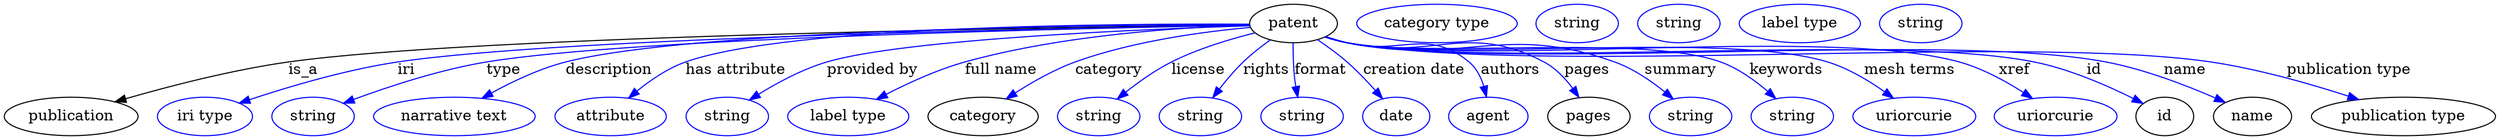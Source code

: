 digraph {
	graph [bb="0,0,2322.2,123"];
	node [label="\N"];
	patent	[height=0.5,
		label=patent,
		pos="1201.4,105",
		width=1.1374];
	publication	[height=0.5,
		pos="62.394,18",
		width=1.7332];
	patent -> publication	[label=is_a,
		lp="279.39,61.5",
		pos="e,103.13,31.641 1160.5,103.58 1003.9,101.8 442.13,93.805 265.39,69 212.6,61.59 153.55,46.222 112.82,34.468"];
	iri	[color=blue,
		height=0.5,
		label="iri type",
		pos="187.39,18",
		width=1.2277];
	patent -> iri	[color=blue,
		label=iri,
		lp="375.39,61.5",
		pos="e,219.4,30.45 1160.6,103.44 1015.2,101.28 523.07,92.376 367.39,69 319.02,61.736 265.17,45.677 229.08,33.707",
		style=solid];
	type	[color=blue,
		height=0.5,
		label=string,
		pos="288.39,18",
		width=1.0652];
	patent -> type	[color=blue,
		label=type,
		lp="465.39,61.5",
		pos="e,316.62,30.339 1160.4,103.37 1024.2,101.09 587.98,92.122 449.39,69 406.1,61.776 358.27,45.854 326.08,33.906",
		style=solid];
	description	[color=blue,
		height=0.5,
		label="narrative text",
		pos="420.39,18",
		width=2.0943];
	patent -> description	[color=blue,
		label=description,
		lp="563.89,61.5",
		pos="e,445.95,34.999 1160.3,104.01 1032.7,103.73 644.82,100.23 523.39,69 499.3,62.802 474.14,50.711 454.72,39.971",
		style=solid];
	"has attribute"	[color=blue,
		height=0.5,
		label=attribute,
		pos="565.39,18",
		width=1.4443];
	patent -> "has attribute"	[color=blue,
		label="has attribute",
		lp="681.39,61.5",
		pos="e,581.95,35.207 1160.1,104.42 1046.4,105.1 731.17,103.71 634.39,69 617.95,63.101 601.99,52 589.57,41.754",
		style=solid];
	"provided by"	[color=blue,
		height=0.5,
		label=string,
		pos="673.39,18",
		width=1.0652];
	patent -> "provided by"	[color=blue,
		label="provided by",
		lp="808.89,61.5",
		pos="e,694.1,33.382 1160.6,102.85 1067.1,99.878 839.61,90.593 766.39,69 743.79,62.332 720.43,49.748 702.77,38.873",
		style=solid];
	"full name"	[color=blue,
		height=0.5,
		label="label type",
		pos="786.39,18",
		width=1.5707];
	patent -> "full name"	[color=blue,
		label="full name",
		lp="928.89,61.5",
		pos="e,812.82,34.003 1160.5,103.4 1101.1,101.62 987.85,94.784 895.39,69 869.83,61.87 842.7,49.443 821.9,38.762",
		style=solid];
	category	[height=0.5,
		pos="912.39,18",
		width=1.4263];
	patent -> category	[color=blue,
		label=category,
		lp="1029.9,61.5",
		pos="e,933.95,34.458 1161,101.28 1119.3,97.498 1052.7,88.733 998.39,69 978.67,61.831 958.3,50.204 942.34,39.966",
		style=solid];
	license	[color=blue,
		height=0.5,
		label=string,
		pos="1020.4,18",
		width=1.0652];
	patent -> license	[color=blue,
		label=license,
		lp="1113.4,61.5",
		pos="e,1037.5,34.109 1165.6,96.174 1142.8,90.403 1113,81.395 1088.4,69 1073.2,61.332 1057.8,50.325 1045.5,40.589",
		style=solid];
	rights	[color=blue,
		height=0.5,
		label=string,
		pos="1115.4,18",
		width=1.0652];
	patent -> rights	[color=blue,
		label=rights,
		lp="1175.9,61.5",
		pos="e,1126.7,35.677 1179.4,89.46 1171.1,83.561 1162,76.398 1154.4,69 1146.6,61.38 1139,52.176 1132.6,43.753",
		style=solid];
	format	[color=blue,
		height=0.5,
		label=string,
		pos="1210.4,18",
		width=1.0652];
	patent -> format	[color=blue,
		label=format,
		lp="1226.9,61.5",
		pos="e,1205.8,35.966 1200.9,86.814 1200.8,77.14 1201.1,64.858 1202.4,54 1202.7,51.309 1203.2,48.522 1203.7,45.749",
		style=solid];
	"creation date"	[color=blue,
		height=0.5,
		label=date,
		pos="1298.4,18",
		width=0.86659];
	patent -> "creation date"	[color=blue,
		label="creation date",
		lp="1314.9,61.5",
		pos="e,1285.2,34.669 1224,89.604 1232.9,83.615 1242.9,76.351 1251.4,69 1260.8,60.881 1270.3,51.095 1278.3,42.341",
		style=solid];
	authors	[color=blue,
		height=0.5,
		label=agent,
		pos="1384.4,18",
		width=1.0291];
	patent -> authors	[color=blue,
		label=authors,
		lp="1404.9,61.5",
		pos="e,1382.6,36.393 1231.6,92.813 1238,90.671 1244.9,88.601 1251.4,87 1301.6,74.627 1326.5,101.94 1366.4,69 1373.3,63.258 1377.6,54.611 \
1380.2,46.115",
		style=solid];
	pages	[height=0.5,
		pos="1477.4,18",
		width=1.0652];
	patent -> pages	[color=blue,
		label=pages,
		lp="1475.9,61.5",
		pos="e,1468.3,35.935 1231.2,92.609 1237.8,90.454 1244.8,88.43 1251.4,87 1291.8,78.294 1400,88.457 1436.4,69 1447,63.332 1455.9,53.645 \
1462.7,44.298",
		style=solid];
	summary	[color=blue,
		height=0.5,
		label=string,
		pos="1572.4,18",
		width=1.0652];
	patent -> summary	[color=blue,
		label=summary,
		lp="1562.9,61.5",
		pos="e,1556.1,34.424 1231.2,92.482 1237.8,90.335 1244.7,88.347 1251.4,87 1360.6,64.89 1396.5,106.44 1501.4,69 1518.5,62.891 1535.3,51.443 \
1548.2,41.042",
		style=solid];
	keywords	[color=blue,
		height=0.5,
		label=string,
		pos="1667.4,18",
		width=1.0652];
	patent -> keywords	[color=blue,
		label=keywords,
		lp="1661.9,61.5",
		pos="e,1652.2,34.536 1230.9,92.466 1237.6,90.292 1244.6,88.296 1251.4,87 1327.7,72.361 1527.3,95.36 1600.4,69 1616.7,63.116 1632.4,51.839 \
1644.5,41.481",
		style=solid];
	"mesh terms"	[color=blue,
		height=0.5,
		label=uriorcurie,
		pos="1781.4,18",
		width=1.5887];
	patent -> "mesh terms"	[color=blue,
		label="mesh terms",
		lp="1776.9,61.5",
		pos="e,1761.8,35.099 1230.9,92.408 1237.5,90.237 1244.6,88.257 1251.4,87 1349.6,68.739 1604.9,98.181 1700.4,69 1719.6,63.146 1738.7,51.627 \
1753.6,41.119",
		style=solid];
	xref	[color=blue,
		height=0.5,
		label=uriorcurie,
		pos="1913.4,18",
		width=1.5887];
	patent -> xref	[color=blue,
		label=xref,
		lp="1874.9,61.5",
		pos="e,1891.8,34.916 1230.9,92.365 1237.5,90.196 1244.6,88.228 1251.4,87 1376.5,64.282 1700.8,102.83 1823.4,69 1844.6,63.142 1866.3,51.344 \
1883,40.679",
		style=solid];
	id	[height=0.5,
		pos="2015.4,18",
		width=0.75];
	patent -> id	[color=blue,
		label=id,
		lp="1949.4,61.5",
		pos="e,1995,30.212 1230.9,92.347 1237.5,90.18 1244.6,88.217 1251.4,87 1391.9,61.746 1753.4,96.965 1893.4,69 1926.5,62.388 1961.9,46.809 \
1986,34.784",
		style=solid];
	name	[height=0.5,
		pos="2096.4,18",
		width=1.011];
	patent -> name	[color=blue,
		label=name,
		lp="2034.4,61.5",
		pos="e,2071,31.215 1230.9,92.334 1237.5,90.167 1244.6,88.208 1251.4,87 1406.6,59.317 1805.5,98.244 1960.4,69 1996.1,62.265 2034.7,47.24 \
2061.7,35.408",
		style=solid];
	"publication type"	[height=0.5,
		pos="2236.4,18",
		width=2.3831];
	patent -> "publication type"	[color=blue,
		label="publication type",
		lp="2186.4,61.5",
		pos="e,2195,33.845 1230.9,92.318 1237.5,90.152 1244.6,88.197 1251.4,87 1428,55.765 1881,95.464 2058.4,69 2102.1,62.485 2150.2,48.534 \
2185.4,37.02",
		style=solid];
	"named thing_category"	[color=blue,
		height=0.5,
		label="category type",
		pos="1335.4,105",
		width=2.0762];
	publication_pages	[color=blue,
		height=0.5,
		label=string,
		pos="1466.4,105",
		width=1.0652];
	publication_id	[color=blue,
		height=0.5,
		label=string,
		pos="1561.4,105",
		width=1.0652];
	publication_name	[color=blue,
		height=0.5,
		label="label type",
		pos="1674.4,105",
		width=1.5707];
	"publication_publication type"	[color=blue,
		height=0.5,
		label=string,
		pos="1787.4,105",
		width=1.0652];
}

